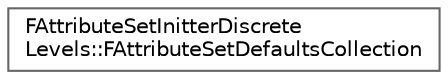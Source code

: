 digraph "Graphical Class Hierarchy"
{
 // INTERACTIVE_SVG=YES
 // LATEX_PDF_SIZE
  bgcolor="transparent";
  edge [fontname=Helvetica,fontsize=10,labelfontname=Helvetica,labelfontsize=10];
  node [fontname=Helvetica,fontsize=10,shape=box,height=0.2,width=0.4];
  rankdir="LR";
  Node0 [id="Node000000",label="FAttributeSetInitterDiscrete\lLevels::FAttributeSetDefaultsCollection",height=0.2,width=0.4,color="grey40", fillcolor="white", style="filled",URL="$dd/d0c/structFAttributeSetInitterDiscreteLevels_1_1FAttributeSetDefaultsCollection.html",tooltip=" "];
}
